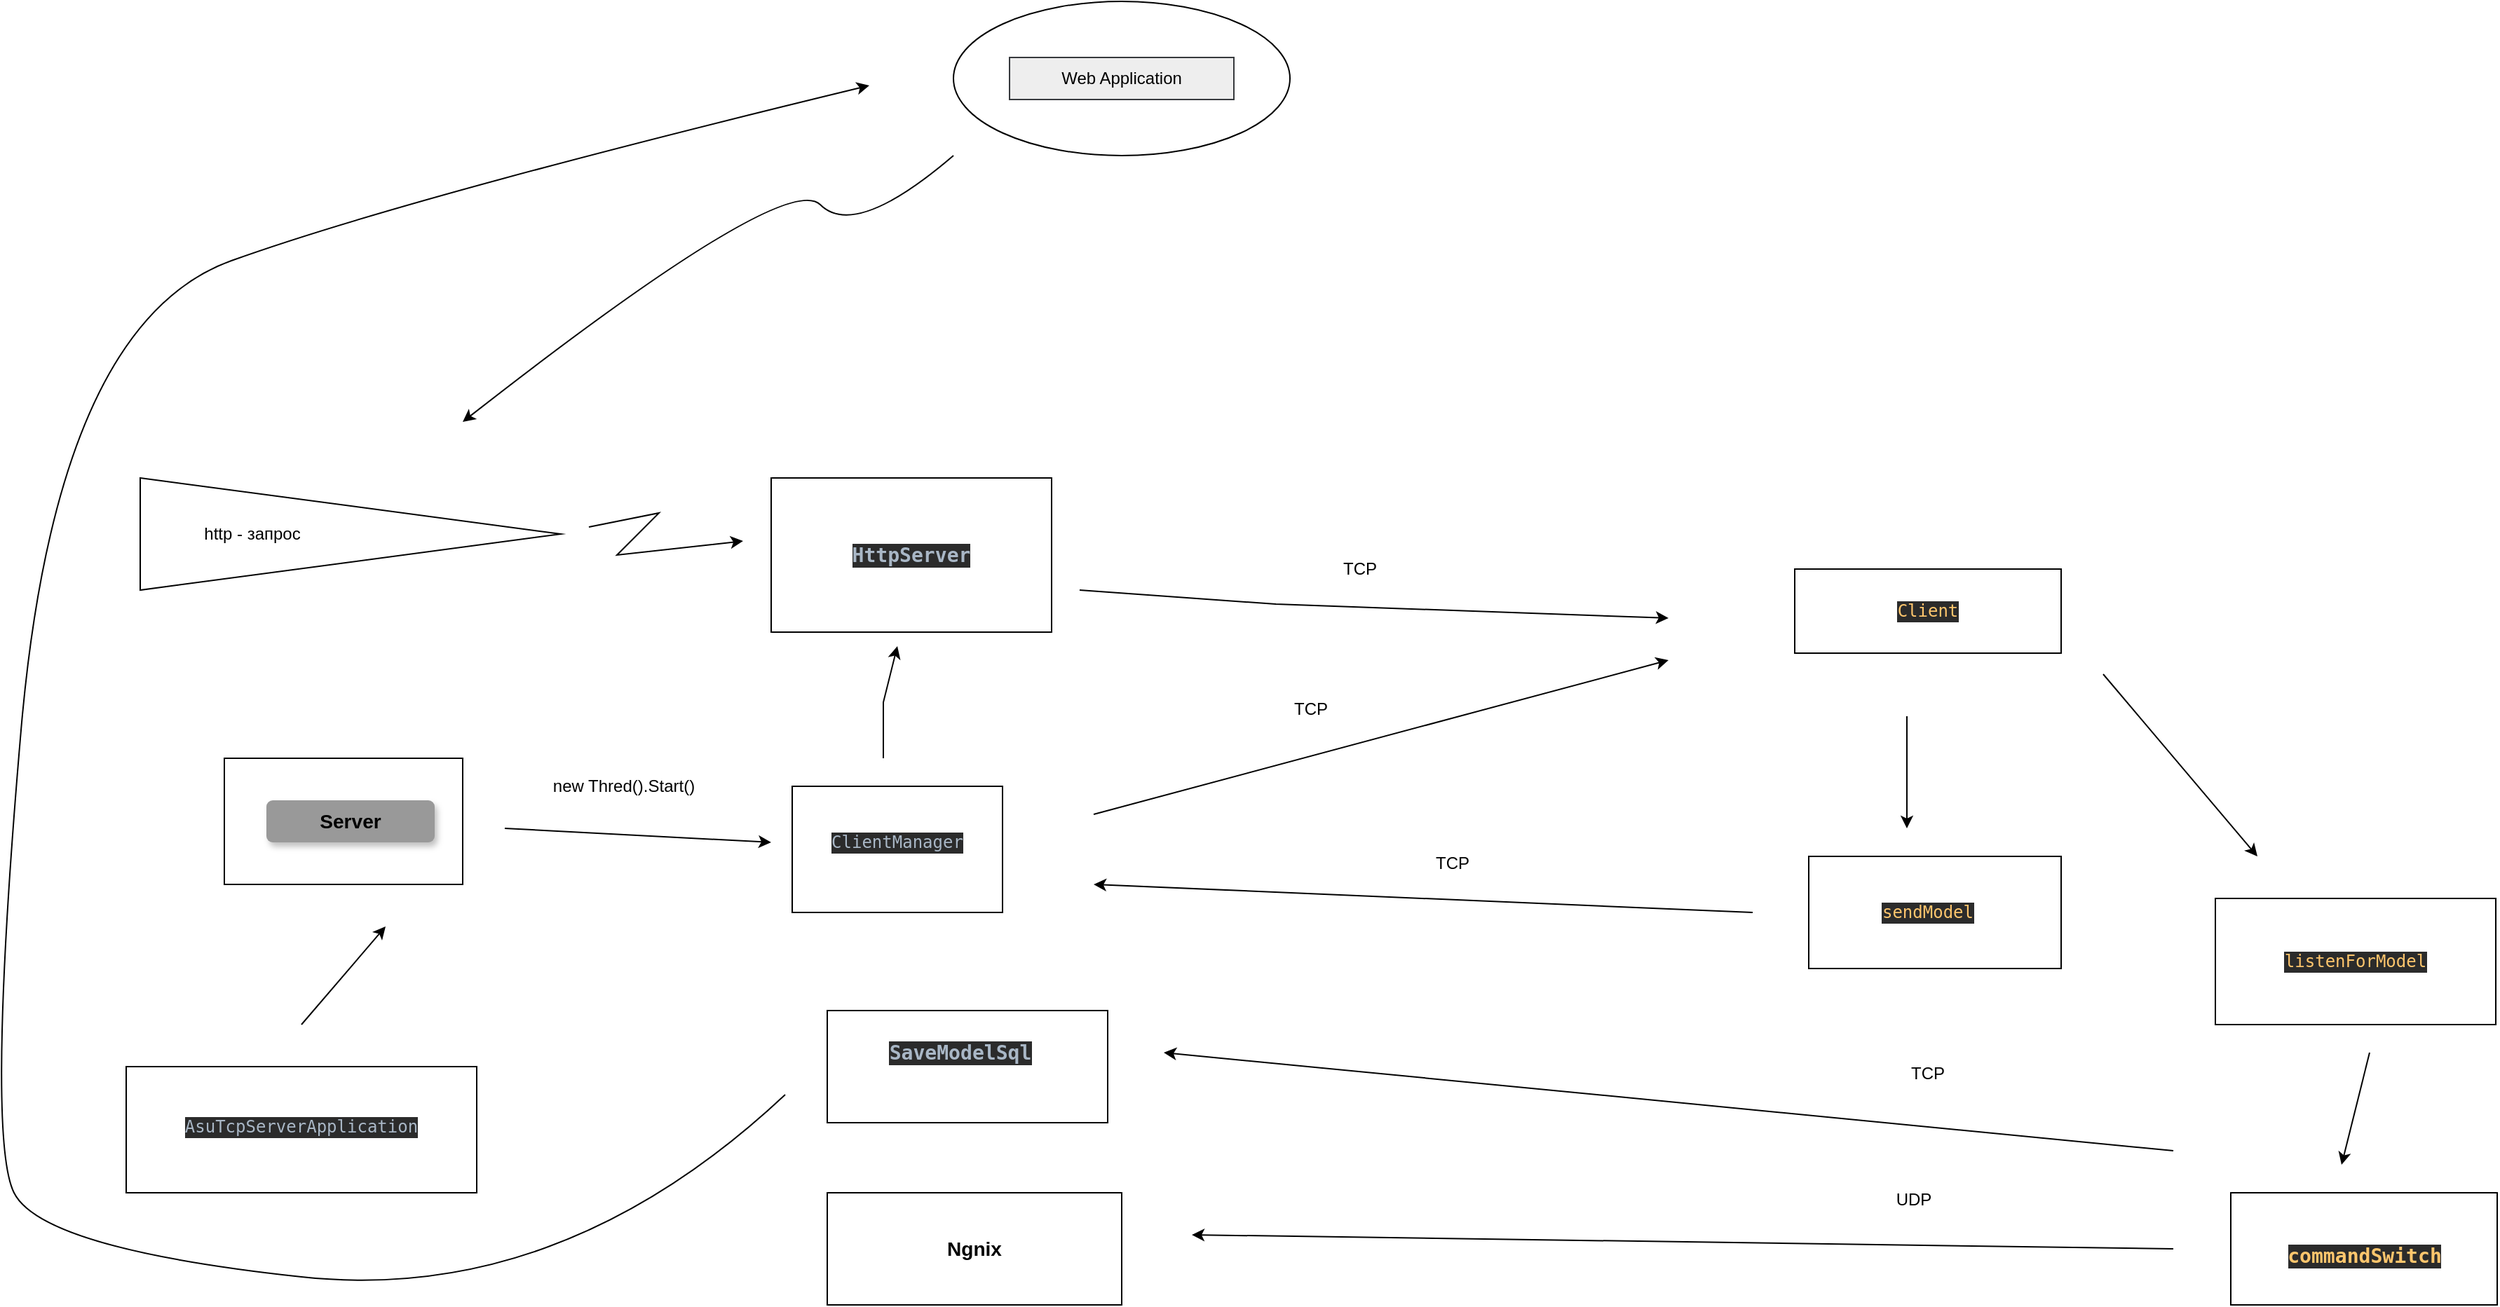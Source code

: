 <mxfile version="26.1.1">
  <diagram name="Страница — 1" id="Rlb4geR-uArXS-s5FVeR">
    <mxGraphModel dx="2191" dy="1962" grid="1" gridSize="10" guides="1" tooltips="1" connect="1" arrows="1" fold="1" page="1" pageScale="1" pageWidth="827" pageHeight="1169" math="0" shadow="0">
      <root>
        <mxCell id="0" />
        <mxCell id="1" parent="0" />
        <mxCell id="H-TNr5gwwFv5uBEyfBBC-3" value="" style="group" parent="1" vertex="1" connectable="0">
          <mxGeometry x="-250" y="100" width="300" height="80" as="geometry" />
        </mxCell>
        <mxCell id="H-TNr5gwwFv5uBEyfBBC-1" value="" style="triangle;whiteSpace=wrap;html=1;" parent="H-TNr5gwwFv5uBEyfBBC-3" vertex="1">
          <mxGeometry width="300" height="80" as="geometry" />
        </mxCell>
        <mxCell id="H-TNr5gwwFv5uBEyfBBC-2" value="http - запрос" style="text;html=1;align=center;verticalAlign=middle;whiteSpace=wrap;rounded=0;" parent="H-TNr5gwwFv5uBEyfBBC-3" vertex="1">
          <mxGeometry x="10" y="25" width="140" height="30" as="geometry" />
        </mxCell>
        <mxCell id="e1HhbXOasenDF4UahTZo-16" value="" style="rounded=0;whiteSpace=wrap;html=1;" parent="1" vertex="1">
          <mxGeometry x="240" y="480" width="200" height="80" as="geometry" />
        </mxCell>
        <mxCell id="e1HhbXOasenDF4UahTZo-17" value="&lt;h3 style=&quot;background-color: light-dark(rgb(43, 43, 43), rgb(200, 200, 200)); color: light-dark(rgb(169, 183, 198), rgb(71, 83, 96)); font-family: &amp;quot;JetBrains Mono&amp;quot;, monospace;&quot;&gt;SaveModelSql&lt;/h3&gt;" style="text;html=1;align=center;verticalAlign=middle;whiteSpace=wrap;rounded=0;" parent="1" vertex="1">
          <mxGeometry x="270" y="490" width="130" height="40" as="geometry" />
        </mxCell>
        <mxCell id="e1HhbXOasenDF4UahTZo-19" value="" style="rounded=0;whiteSpace=wrap;html=1;" parent="1" vertex="1">
          <mxGeometry x="240" y="610" width="210" height="80" as="geometry" />
        </mxCell>
        <mxCell id="e1HhbXOasenDF4UahTZo-20" value="&lt;h3&gt;Ngnix&lt;/h3&gt;" style="text;html=1;align=center;verticalAlign=middle;whiteSpace=wrap;rounded=0;" parent="1" vertex="1">
          <mxGeometry x="270" y="635" width="150" height="30" as="geometry" />
        </mxCell>
        <mxCell id="e1HhbXOasenDF4UahTZo-26" value="" style="group" parent="1" vertex="1" connectable="0">
          <mxGeometry x="420" y="150" width="420" height="50" as="geometry" />
        </mxCell>
        <mxCell id="e1HhbXOasenDF4UahTZo-2" value="TCP" style="text;html=1;align=center;verticalAlign=middle;whiteSpace=wrap;rounded=0;" parent="e1HhbXOasenDF4UahTZo-26" vertex="1">
          <mxGeometry x="170" width="60" height="30" as="geometry" />
        </mxCell>
        <mxCell id="e1HhbXOasenDF4UahTZo-25" value="" style="endArrow=classic;html=1;rounded=0;" parent="e1HhbXOasenDF4UahTZo-26" edge="1">
          <mxGeometry width="50" height="50" relative="1" as="geometry">
            <mxPoint y="30" as="sourcePoint" />
            <mxPoint x="420" y="50" as="targetPoint" />
            <Array as="points">
              <mxPoint x="140" y="40" />
            </Array>
          </mxGeometry>
        </mxCell>
        <mxCell id="e1HhbXOasenDF4UahTZo-28" value="" style="group" parent="1" vertex="1" connectable="0">
          <mxGeometry x="430" y="230" width="410" height="110" as="geometry" />
        </mxCell>
        <mxCell id="e1HhbXOasenDF4UahTZo-27" value="" style="endArrow=classic;html=1;rounded=0;" parent="e1HhbXOasenDF4UahTZo-28" edge="1">
          <mxGeometry width="50" height="50" relative="1" as="geometry">
            <mxPoint y="110" as="sourcePoint" />
            <mxPoint x="410" as="targetPoint" />
          </mxGeometry>
        </mxCell>
        <mxCell id="e1HhbXOasenDF4UahTZo-10" value="TCP" style="text;html=1;align=center;verticalAlign=middle;whiteSpace=wrap;rounded=0;" parent="e1HhbXOasenDF4UahTZo-28" vertex="1">
          <mxGeometry x="125" y="20" width="60" height="30" as="geometry" />
        </mxCell>
        <mxCell id="DZhZ3NEIW7f9vNb_lT48-9" value="" style="group" vertex="1" connectable="0" parent="1">
          <mxGeometry x="1230" y="400" width="200" height="90" as="geometry" />
        </mxCell>
        <mxCell id="DZhZ3NEIW7f9vNb_lT48-6" value="" style="rounded=0;whiteSpace=wrap;html=1;" vertex="1" parent="DZhZ3NEIW7f9vNb_lT48-9">
          <mxGeometry width="200" height="90" as="geometry" />
        </mxCell>
        <mxCell id="DZhZ3NEIW7f9vNb_lT48-3" value="&lt;pre style=&quot;background-color:#2b2b2b;color:#a9b7c6;font-family:&#39;JetBrains Mono&#39;,monospace;font-size:9,8pt;&quot;&gt;&lt;span style=&quot;color:#ffc66d;&quot;&gt;listenForModel&lt;/span&gt;&lt;/pre&gt;" style="text;html=1;align=center;verticalAlign=middle;whiteSpace=wrap;rounded=0;" vertex="1" parent="DZhZ3NEIW7f9vNb_lT48-9">
          <mxGeometry x="59.158" y="30" width="81.69" height="30" as="geometry" />
        </mxCell>
        <mxCell id="DZhZ3NEIW7f9vNb_lT48-10" value="" style="endArrow=classic;html=1;rounded=0;" edge="1" parent="1">
          <mxGeometry width="50" height="50" relative="1" as="geometry">
            <mxPoint x="1150" y="240" as="sourcePoint" />
            <mxPoint x="1260" y="370" as="targetPoint" />
          </mxGeometry>
        </mxCell>
        <mxCell id="DZhZ3NEIW7f9vNb_lT48-15" value="" style="group" vertex="1" connectable="0" parent="1">
          <mxGeometry x="200" y="100" width="200" height="310" as="geometry" />
        </mxCell>
        <mxCell id="e1HhbXOasenDF4UahTZo-24" value="" style="endArrow=classic;html=1;rounded=0;" parent="DZhZ3NEIW7f9vNb_lT48-15" edge="1">
          <mxGeometry width="50" height="50" relative="1" as="geometry">
            <mxPoint x="80" y="200" as="sourcePoint" />
            <mxPoint x="90" y="120" as="targetPoint" />
            <Array as="points">
              <mxPoint x="80" y="160" />
            </Array>
          </mxGeometry>
        </mxCell>
        <mxCell id="DZhZ3NEIW7f9vNb_lT48-14" value="" style="edgeStyle=orthogonalEdgeStyle;rounded=0;orthogonalLoop=1;jettySize=auto;html=1;" edge="1" parent="DZhZ3NEIW7f9vNb_lT48-15" target="H-TNr5gwwFv5uBEyfBBC-5">
          <mxGeometry relative="1" as="geometry">
            <mxPoint x="90" y="45" as="sourcePoint" />
          </mxGeometry>
        </mxCell>
        <mxCell id="H-TNr5gwwFv5uBEyfBBC-4" value="" style="rounded=0;whiteSpace=wrap;html=1;container=0;" parent="DZhZ3NEIW7f9vNb_lT48-15" vertex="1">
          <mxGeometry width="200" height="110" as="geometry" />
        </mxCell>
        <mxCell id="H-TNr5gwwFv5uBEyfBBC-5" value="&lt;h3 style=&quot;background-color: light-dark(rgb(43, 43, 43), rgb(200, 200, 200)); color: light-dark(rgb(169, 183, 198), rgb(71, 83, 96)); font-family: &amp;quot;JetBrains Mono&amp;quot;, monospace;&quot;&gt;HttpServer&lt;/h3&gt;" style="text;html=1;align=center;verticalAlign=middle;whiteSpace=wrap;rounded=0;container=0;" parent="DZhZ3NEIW7f9vNb_lT48-15" vertex="1">
          <mxGeometry x="30" y="30" width="140" height="50" as="geometry" />
        </mxCell>
        <mxCell id="sLcExM32GNROcuiAEgF3-1" value="" style="rounded=0;whiteSpace=wrap;html=1;container=0;" parent="DZhZ3NEIW7f9vNb_lT48-15" vertex="1">
          <mxGeometry x="15" y="220" width="150" height="90" as="geometry" />
        </mxCell>
        <mxCell id="sLcExM32GNROcuiAEgF3-3" value="&lt;pre style=&quot;background-color: rgb(43, 43, 43); color: rgb(169, 183, 198); font-family: &amp;quot;JetBrains Mono&amp;quot;, monospace;&quot;&gt;&lt;pre style=&quot;font-family: &amp;quot;JetBrains Mono&amp;quot;, monospace;&quot;&gt;&lt;span style=&quot;background-color: light-dark(rgb(43, 43, 43), rgb(200, 200, 200)); color: light-dark(rgb(169, 183, 198), rgb(71, 83, 96)); white-space: normal;&quot;&gt;ClientManager&lt;/span&gt;&lt;/pre&gt;&lt;/pre&gt;" style="text;html=1;align=center;verticalAlign=middle;whiteSpace=wrap;rounded=0;container=0;" parent="DZhZ3NEIW7f9vNb_lT48-15" vertex="1">
          <mxGeometry x="30" y="230.0" width="120" height="60" as="geometry" />
        </mxCell>
        <mxCell id="DZhZ3NEIW7f9vNb_lT48-22" value="" style="group" vertex="1" connectable="0" parent="1">
          <mxGeometry x="-260" y="520" width="250" height="90" as="geometry" />
        </mxCell>
        <mxCell id="DZhZ3NEIW7f9vNb_lT48-20" value="" style="rounded=0;whiteSpace=wrap;html=1;" vertex="1" parent="DZhZ3NEIW7f9vNb_lT48-22">
          <mxGeometry width="250" height="90" as="geometry" />
        </mxCell>
        <mxCell id="DZhZ3NEIW7f9vNb_lT48-21" value="&lt;pre style=&quot;background-color:#2b2b2b;color:#a9b7c6;font-family:&#39;JetBrains Mono&#39;,monospace;font-size:9,8pt;&quot;&gt;AsuTcpServerApplication&lt;/pre&gt;" style="text;html=1;align=center;verticalAlign=middle;whiteSpace=wrap;rounded=0;" vertex="1" parent="DZhZ3NEIW7f9vNb_lT48-22">
          <mxGeometry x="20" y="25" width="210" height="35" as="geometry" />
        </mxCell>
        <mxCell id="DZhZ3NEIW7f9vNb_lT48-23" value="" style="endArrow=classic;html=1;rounded=0;" edge="1" parent="1">
          <mxGeometry width="50" height="50" relative="1" as="geometry">
            <mxPoint x="-135" y="490" as="sourcePoint" />
            <mxPoint x="-75" y="420" as="targetPoint" />
          </mxGeometry>
        </mxCell>
        <mxCell id="DZhZ3NEIW7f9vNb_lT48-24" value="" style="group" vertex="1" connectable="0" parent="1">
          <mxGeometry x="-190" y="300" width="170" height="90" as="geometry" />
        </mxCell>
        <mxCell id="DZhZ3NEIW7f9vNb_lT48-16" value="" style="rounded=0;whiteSpace=wrap;html=1;" vertex="1" parent="DZhZ3NEIW7f9vNb_lT48-24">
          <mxGeometry width="170" height="90" as="geometry" />
        </mxCell>
        <mxCell id="DZhZ3NEIW7f9vNb_lT48-17" value="&lt;h3&gt;Server&lt;/h3&gt;" style="text;html=1;align=center;verticalAlign=middle;whiteSpace=wrap;rounded=1;shadow=1;fillColor=#999999;" vertex="1" parent="DZhZ3NEIW7f9vNb_lT48-24">
          <mxGeometry x="30" y="30" width="120" height="30" as="geometry" />
        </mxCell>
        <mxCell id="DZhZ3NEIW7f9vNb_lT48-26" value="" style="group" vertex="1" connectable="0" parent="1">
          <mxGeometry x="10" y="305" width="190" height="55" as="geometry" />
        </mxCell>
        <mxCell id="DZhZ3NEIW7f9vNb_lT48-19" value="" style="endArrow=classic;html=1;rounded=0;" edge="1" parent="DZhZ3NEIW7f9vNb_lT48-26">
          <mxGeometry width="50" height="50" relative="1" as="geometry">
            <mxPoint y="45" as="sourcePoint" />
            <mxPoint x="190" y="55" as="targetPoint" />
            <Array as="points" />
          </mxGeometry>
        </mxCell>
        <mxCell id="DZhZ3NEIW7f9vNb_lT48-25" value="new Thred().Start()" style="text;html=1;align=center;verticalAlign=middle;whiteSpace=wrap;rounded=0;" vertex="1" parent="DZhZ3NEIW7f9vNb_lT48-26">
          <mxGeometry x="10" width="150" height="30" as="geometry" />
        </mxCell>
        <mxCell id="DZhZ3NEIW7f9vNb_lT48-27" value="" style="endArrow=classic;html=1;rounded=0;" edge="1" parent="1">
          <mxGeometry width="50" height="50" relative="1" as="geometry">
            <mxPoint x="70" y="135" as="sourcePoint" />
            <mxPoint x="180" y="145" as="targetPoint" />
            <Array as="points">
              <mxPoint x="120" y="125" />
              <mxPoint x="90" y="155" />
            </Array>
          </mxGeometry>
        </mxCell>
        <mxCell id="DZhZ3NEIW7f9vNb_lT48-30" value="" style="group" vertex="1" connectable="0" parent="1">
          <mxGeometry x="1241" y="610" width="190" height="80" as="geometry" />
        </mxCell>
        <mxCell id="DZhZ3NEIW7f9vNb_lT48-28" value="" style="rounded=0;whiteSpace=wrap;html=1;" vertex="1" parent="DZhZ3NEIW7f9vNb_lT48-30">
          <mxGeometry width="190" height="80" as="geometry" />
        </mxCell>
        <mxCell id="DZhZ3NEIW7f9vNb_lT48-29" value="&lt;h3 style=&quot;background-color: light-dark(rgb(43, 43, 43), rgb(200, 200, 200)); color: light-dark(rgb(169, 183, 198), rgb(71, 83, 96)); font-family: &amp;quot;JetBrains Mono&amp;quot;, monospace;&quot;&gt;&lt;span style=&quot;color: rgb(255, 198, 109);&quot;&gt;commandSwitch&lt;/span&gt;&lt;/h3&gt;" style="text;html=1;align=center;verticalAlign=middle;whiteSpace=wrap;rounded=0;" vertex="1" parent="DZhZ3NEIW7f9vNb_lT48-30">
          <mxGeometry x="1" y="30" width="189" height="30" as="geometry" />
        </mxCell>
        <mxCell id="DZhZ3NEIW7f9vNb_lT48-31" value="" style="endArrow=classic;html=1;rounded=0;" edge="1" parent="1">
          <mxGeometry width="50" height="50" relative="1" as="geometry">
            <mxPoint x="1340" y="510" as="sourcePoint" />
            <mxPoint x="1320" y="590" as="targetPoint" />
          </mxGeometry>
        </mxCell>
        <mxCell id="DZhZ3NEIW7f9vNb_lT48-32" value="" style="group" vertex="1" connectable="0" parent="1">
          <mxGeometry x="500" y="600" width="700" height="50" as="geometry" />
        </mxCell>
        <mxCell id="e1HhbXOasenDF4UahTZo-22" value="UDP" style="text;html=1;align=center;verticalAlign=middle;whiteSpace=wrap;rounded=0;" parent="DZhZ3NEIW7f9vNb_lT48-32" vertex="1">
          <mxGeometry x="460" width="110" height="30" as="geometry" />
        </mxCell>
        <mxCell id="e1HhbXOasenDF4UahTZo-31" value="" style="endArrow=classic;html=1;rounded=0;" parent="DZhZ3NEIW7f9vNb_lT48-32" edge="1">
          <mxGeometry width="50" height="50" relative="1" as="geometry">
            <mxPoint x="700" y="50" as="sourcePoint" />
            <mxPoint y="40" as="targetPoint" />
          </mxGeometry>
        </mxCell>
        <mxCell id="DZhZ3NEIW7f9vNb_lT48-33" value="" style="group" vertex="1" connectable="0" parent="1">
          <mxGeometry x="480" y="510" width="720" height="70" as="geometry" />
        </mxCell>
        <mxCell id="e1HhbXOasenDF4UahTZo-14" value="TCP" style="text;html=1;align=center;verticalAlign=middle;whiteSpace=wrap;rounded=0;" parent="DZhZ3NEIW7f9vNb_lT48-33" vertex="1">
          <mxGeometry x="515.908" width="58.182" height="30" as="geometry" />
        </mxCell>
        <mxCell id="e1HhbXOasenDF4UahTZo-29" value="" style="endArrow=classic;html=1;rounded=0;" parent="DZhZ3NEIW7f9vNb_lT48-33" edge="1">
          <mxGeometry width="50" height="50" relative="1" as="geometry">
            <mxPoint x="720" y="70" as="sourcePoint" />
            <mxPoint as="targetPoint" />
          </mxGeometry>
        </mxCell>
        <mxCell id="DZhZ3NEIW7f9vNb_lT48-37" value="" style="group" vertex="1" connectable="0" parent="1">
          <mxGeometry x="430" y="360" width="470" height="50" as="geometry" />
        </mxCell>
        <mxCell id="DZhZ3NEIW7f9vNb_lT48-35" value="TCP" style="text;html=1;align=center;verticalAlign=middle;whiteSpace=wrap;rounded=0;" vertex="1" parent="DZhZ3NEIW7f9vNb_lT48-37">
          <mxGeometry x="239.995" width="32.323" height="30" as="geometry" />
        </mxCell>
        <mxCell id="DZhZ3NEIW7f9vNb_lT48-36" value="" style="endArrow=classic;html=1;rounded=0;" edge="1" parent="DZhZ3NEIW7f9vNb_lT48-37">
          <mxGeometry width="50" height="50" relative="1" as="geometry">
            <mxPoint x="470" y="50" as="sourcePoint" />
            <mxPoint y="30" as="targetPoint" />
          </mxGeometry>
        </mxCell>
        <mxCell id="DZhZ3NEIW7f9vNb_lT48-38" value="" style="group" vertex="1" connectable="0" parent="1">
          <mxGeometry x="930" y="165" width="190" height="285" as="geometry" />
        </mxCell>
        <mxCell id="DZhZ3NEIW7f9vNb_lT48-2" value="" style="endArrow=classic;html=1;rounded=0;" edge="1" parent="DZhZ3NEIW7f9vNb_lT48-38">
          <mxGeometry width="50" height="50" relative="1" as="geometry">
            <mxPoint x="80" y="105" as="sourcePoint" />
            <mxPoint x="80" y="185" as="targetPoint" />
          </mxGeometry>
        </mxCell>
        <mxCell id="e1HhbXOasenDF4UahTZo-5" value="" style="group" parent="DZhZ3NEIW7f9vNb_lT48-38" vertex="1" connectable="0">
          <mxGeometry x="10" y="205" width="180" height="80" as="geometry" />
        </mxCell>
        <mxCell id="sLcExM32GNROcuiAEgF3-7" value="" style="rounded=0;whiteSpace=wrap;html=1;container=0;" parent="e1HhbXOasenDF4UahTZo-5" vertex="1">
          <mxGeometry width="180" height="80" as="geometry" />
        </mxCell>
        <mxCell id="sLcExM32GNROcuiAEgF3-8" value="&lt;pre style=&quot;background-color:#2b2b2b;color:#a9b7c6;font-family:&#39;JetBrains Mono&#39;,monospace;font-size:9,8pt;&quot;&gt;&lt;span style=&quot;color:#ffc66d;&quot;&gt;sendModel&lt;/span&gt;&lt;/pre&gt;" style="text;html=1;align=center;verticalAlign=middle;whiteSpace=wrap;rounded=0;container=0;" parent="e1HhbXOasenDF4UahTZo-5" vertex="1">
          <mxGeometry x="30" y="25" width="110" height="30" as="geometry" />
        </mxCell>
        <mxCell id="e1HhbXOasenDF4UahTZo-4" value="" style="group" parent="DZhZ3NEIW7f9vNb_lT48-38" vertex="1" connectable="0">
          <mxGeometry width="190" height="60" as="geometry" />
        </mxCell>
        <mxCell id="sLcExM32GNROcuiAEgF3-16" value="" style="rounded=0;whiteSpace=wrap;html=1;container=0;" parent="e1HhbXOasenDF4UahTZo-4" vertex="1">
          <mxGeometry width="190" height="60" as="geometry" />
        </mxCell>
        <mxCell id="sLcExM32GNROcuiAEgF3-17" value="&lt;pre style=&quot;background-color: rgb(43, 43, 43); color: rgb(169, 183, 198); font-family: &amp;quot;JetBrains Mono&amp;quot;, monospace;&quot;&gt;&lt;pre style=&quot;font-family: &amp;quot;JetBrains Mono&amp;quot;, monospace;&quot;&gt;&lt;span style=&quot;color:#ffc66d;&quot;&gt;Client&lt;/span&gt;&lt;/pre&gt;&lt;/pre&gt;" style="text;html=1;align=center;verticalAlign=middle;whiteSpace=wrap;rounded=0;container=0;" parent="e1HhbXOasenDF4UahTZo-4" vertex="1">
          <mxGeometry x="20" y="15" width="150" height="30" as="geometry" />
        </mxCell>
        <mxCell id="DZhZ3NEIW7f9vNb_lT48-41" value="" style="group" vertex="1" connectable="0" parent="1">
          <mxGeometry x="330" y="-240" width="240" height="110" as="geometry" />
        </mxCell>
        <mxCell id="DZhZ3NEIW7f9vNb_lT48-39" value="" style="ellipse;whiteSpace=wrap;html=1;" vertex="1" parent="DZhZ3NEIW7f9vNb_lT48-41">
          <mxGeometry width="240" height="110" as="geometry" />
        </mxCell>
        <mxCell id="DZhZ3NEIW7f9vNb_lT48-40" value="Web Application" style="text;html=1;align=center;verticalAlign=middle;whiteSpace=wrap;rounded=0;fillColor=#eeeeee;strokeColor=#36393d;" vertex="1" parent="DZhZ3NEIW7f9vNb_lT48-41">
          <mxGeometry x="40" y="40" width="160" height="30" as="geometry" />
        </mxCell>
        <mxCell id="DZhZ3NEIW7f9vNb_lT48-42" value="" style="curved=1;endArrow=classic;html=1;rounded=0;" edge="1" parent="1">
          <mxGeometry width="50" height="50" relative="1" as="geometry">
            <mxPoint x="330" y="-130" as="sourcePoint" />
            <mxPoint x="-20" y="60" as="targetPoint" />
            <Array as="points">
              <mxPoint x="260" y="-70" />
              <mxPoint x="210" y="-120" />
            </Array>
          </mxGeometry>
        </mxCell>
        <mxCell id="DZhZ3NEIW7f9vNb_lT48-43" value="" style="curved=1;endArrow=classic;html=1;rounded=0;" edge="1" parent="1">
          <mxGeometry width="50" height="50" relative="1" as="geometry">
            <mxPoint x="210" y="540" as="sourcePoint" />
            <mxPoint x="270" y="-180" as="targetPoint" />
            <Array as="points">
              <mxPoint x="50" y="690" />
              <mxPoint x="-320" y="650" />
              <mxPoint x="-360" y="570" />
              <mxPoint x="-310" y="-10" />
              <mxPoint x="-60" y="-100" />
            </Array>
          </mxGeometry>
        </mxCell>
      </root>
    </mxGraphModel>
  </diagram>
</mxfile>
